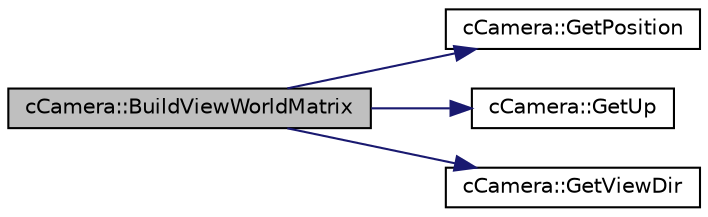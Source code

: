 digraph "cCamera::BuildViewWorldMatrix"
{
 // LATEX_PDF_SIZE
  edge [fontname="Helvetica",fontsize="10",labelfontname="Helvetica",labelfontsize="10"];
  node [fontname="Helvetica",fontsize="10",shape=record];
  rankdir="LR";
  Node1 [label="cCamera::BuildViewWorldMatrix",height=0.2,width=0.4,color="black", fillcolor="grey75", style="filled", fontcolor="black",tooltip=" "];
  Node1 -> Node2 [color="midnightblue",fontsize="10",style="solid",fontname="Helvetica"];
  Node2 [label="cCamera::GetPosition",height=0.2,width=0.4,color="black", fillcolor="white", style="filled",URL="$classc_camera.html#ae717c0a2129047f1fc0a8860237056ae",tooltip=" "];
  Node1 -> Node3 [color="midnightblue",fontsize="10",style="solid",fontname="Helvetica"];
  Node3 [label="cCamera::GetUp",height=0.2,width=0.4,color="black", fillcolor="white", style="filled",URL="$classc_camera.html#a4354ae3977ba3b516cec0b7be3a3400b",tooltip=" "];
  Node1 -> Node4 [color="midnightblue",fontsize="10",style="solid",fontname="Helvetica"];
  Node4 [label="cCamera::GetViewDir",height=0.2,width=0.4,color="black", fillcolor="white", style="filled",URL="$classc_camera.html#afb9647bf9c336ce8b545bfb5b7ed80ce",tooltip=" "];
}
